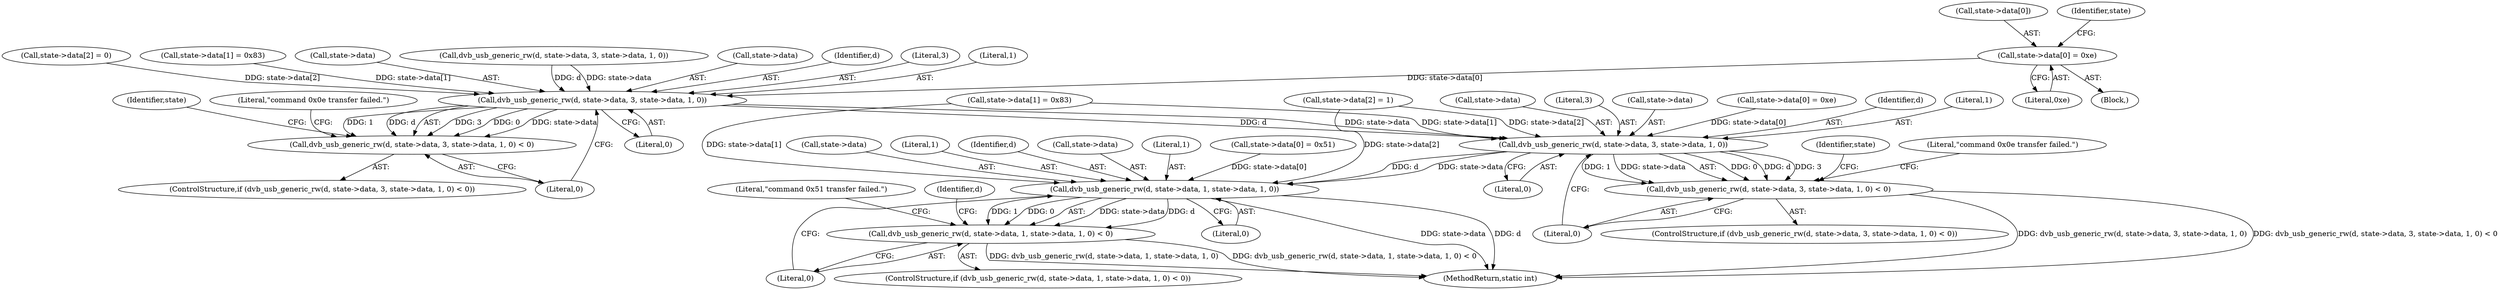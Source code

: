 digraph "0_linux_606142af57dad981b78707234cfbd15f9f7b7125_4@pointer" {
"1000205" [label="(Call,state->data[0] = 0xe)"];
"1000228" [label="(Call,dvb_usb_generic_rw(d, state->data, 3, state->data, 1, 0))"];
"1000227" [label="(Call,dvb_usb_generic_rw(d, state->data, 3, state->data, 1, 0) < 0)"];
"1000265" [label="(Call,dvb_usb_generic_rw(d, state->data, 3, state->data, 1, 0))"];
"1000264" [label="(Call,dvb_usb_generic_rw(d, state->data, 3, state->data, 1, 0) < 0)"];
"1000288" [label="(Call,dvb_usb_generic_rw(d, state->data, 1, state->data, 1, 0))"];
"1000287" [label="(Call,dvb_usb_generic_rw(d, state->data, 1, state->data, 1, 0) < 0)"];
"1000205" [label="(Call,state->data[0] = 0xe)"];
"1000282" [label="(Identifier,state)"];
"1000189" [label="(Call,dvb_usb_generic_rw(d, state->data, 3, state->data, 1, 0))"];
"1000287" [label="(Call,dvb_usb_generic_rw(d, state->data, 1, state->data, 1, 0) < 0)"];
"1000228" [label="(Call,dvb_usb_generic_rw(d, state->data, 3, state->data, 1, 0))"];
"1000227" [label="(Call,dvb_usb_generic_rw(d, state->data, 3, state->data, 1, 0) < 0)"];
"1000274" [label="(Literal,1)"];
"1000234" [label="(Call,state->data)"];
"1000245" [label="(Identifier,state)"];
"1000275" [label="(Literal,0)"];
"1000229" [label="(Identifier,d)"];
"1000256" [label="(Call,state->data[2] = 1)"];
"1000249" [label="(Call,state->data[1] = 0x83)"];
"1000278" [label="(Literal,\"command 0x0e transfer failed.\")"];
"1000294" [label="(Call,state->data)"];
"1000293" [label="(Literal,1)"];
"1000211" [label="(Literal,0xe)"];
"1000271" [label="(Call,state->data)"];
"1000226" [label="(ControlStructure,if (dvb_usb_generic_rw(d, state->data, 3, state->data, 1, 0) < 0))"];
"1000298" [label="(Literal,0)"];
"1000301" [label="(Literal,\"command 0x51 transfer failed.\")"];
"1000206" [label="(Call,state->data[0])"];
"1000233" [label="(Literal,3)"];
"1000237" [label="(Literal,1)"];
"1000270" [label="(Literal,3)"];
"1000241" [label="(Literal,\"command 0x0e transfer failed.\")"];
"1000239" [label="(Literal,0)"];
"1000265" [label="(Call,dvb_usb_generic_rw(d, state->data, 3, state->data, 1, 0))"];
"1000299" [label="(Literal,0)"];
"1000219" [label="(Call,state->data[2] = 0)"];
"1000267" [label="(Call,state->data)"];
"1000276" [label="(Literal,0)"];
"1000288" [label="(Call,dvb_usb_generic_rw(d, state->data, 1, state->data, 1, 0))"];
"1000305" [label="(Identifier,d)"];
"1000242" [label="(Call,state->data[0] = 0xe)"];
"1000289" [label="(Identifier,d)"];
"1000290" [label="(Call,state->data)"];
"1000264" [label="(Call,dvb_usb_generic_rw(d, state->data, 3, state->data, 1, 0) < 0)"];
"1000238" [label="(Literal,0)"];
"1000212" [label="(Call,state->data[1] = 0x83)"];
"1000215" [label="(Identifier,state)"];
"1000606" [label="(MethodReturn,static int)"];
"1000106" [label="(Block,)"];
"1000230" [label="(Call,state->data)"];
"1000286" [label="(ControlStructure,if (dvb_usb_generic_rw(d, state->data, 1, state->data, 1, 0) < 0))"];
"1000266" [label="(Identifier,d)"];
"1000263" [label="(ControlStructure,if (dvb_usb_generic_rw(d, state->data, 3, state->data, 1, 0) < 0))"];
"1000297" [label="(Literal,1)"];
"1000279" [label="(Call,state->data[0] = 0x51)"];
"1000205" -> "1000106"  [label="AST: "];
"1000205" -> "1000211"  [label="CFG: "];
"1000206" -> "1000205"  [label="AST: "];
"1000211" -> "1000205"  [label="AST: "];
"1000215" -> "1000205"  [label="CFG: "];
"1000205" -> "1000228"  [label="DDG: state->data[0]"];
"1000228" -> "1000227"  [label="AST: "];
"1000228" -> "1000238"  [label="CFG: "];
"1000229" -> "1000228"  [label="AST: "];
"1000230" -> "1000228"  [label="AST: "];
"1000233" -> "1000228"  [label="AST: "];
"1000234" -> "1000228"  [label="AST: "];
"1000237" -> "1000228"  [label="AST: "];
"1000238" -> "1000228"  [label="AST: "];
"1000239" -> "1000228"  [label="CFG: "];
"1000228" -> "1000227"  [label="DDG: 3"];
"1000228" -> "1000227"  [label="DDG: 0"];
"1000228" -> "1000227"  [label="DDG: state->data"];
"1000228" -> "1000227"  [label="DDG: 1"];
"1000228" -> "1000227"  [label="DDG: d"];
"1000189" -> "1000228"  [label="DDG: d"];
"1000189" -> "1000228"  [label="DDG: state->data"];
"1000212" -> "1000228"  [label="DDG: state->data[1]"];
"1000219" -> "1000228"  [label="DDG: state->data[2]"];
"1000228" -> "1000265"  [label="DDG: d"];
"1000228" -> "1000265"  [label="DDG: state->data"];
"1000227" -> "1000226"  [label="AST: "];
"1000227" -> "1000239"  [label="CFG: "];
"1000239" -> "1000227"  [label="AST: "];
"1000241" -> "1000227"  [label="CFG: "];
"1000245" -> "1000227"  [label="CFG: "];
"1000265" -> "1000264"  [label="AST: "];
"1000265" -> "1000275"  [label="CFG: "];
"1000266" -> "1000265"  [label="AST: "];
"1000267" -> "1000265"  [label="AST: "];
"1000270" -> "1000265"  [label="AST: "];
"1000271" -> "1000265"  [label="AST: "];
"1000274" -> "1000265"  [label="AST: "];
"1000275" -> "1000265"  [label="AST: "];
"1000276" -> "1000265"  [label="CFG: "];
"1000265" -> "1000264"  [label="DDG: 0"];
"1000265" -> "1000264"  [label="DDG: d"];
"1000265" -> "1000264"  [label="DDG: 3"];
"1000265" -> "1000264"  [label="DDG: 1"];
"1000265" -> "1000264"  [label="DDG: state->data"];
"1000256" -> "1000265"  [label="DDG: state->data[2]"];
"1000249" -> "1000265"  [label="DDG: state->data[1]"];
"1000242" -> "1000265"  [label="DDG: state->data[0]"];
"1000265" -> "1000288"  [label="DDG: d"];
"1000265" -> "1000288"  [label="DDG: state->data"];
"1000264" -> "1000263"  [label="AST: "];
"1000264" -> "1000276"  [label="CFG: "];
"1000276" -> "1000264"  [label="AST: "];
"1000278" -> "1000264"  [label="CFG: "];
"1000282" -> "1000264"  [label="CFG: "];
"1000264" -> "1000606"  [label="DDG: dvb_usb_generic_rw(d, state->data, 3, state->data, 1, 0)"];
"1000264" -> "1000606"  [label="DDG: dvb_usb_generic_rw(d, state->data, 3, state->data, 1, 0) < 0"];
"1000288" -> "1000287"  [label="AST: "];
"1000288" -> "1000298"  [label="CFG: "];
"1000289" -> "1000288"  [label="AST: "];
"1000290" -> "1000288"  [label="AST: "];
"1000293" -> "1000288"  [label="AST: "];
"1000294" -> "1000288"  [label="AST: "];
"1000297" -> "1000288"  [label="AST: "];
"1000298" -> "1000288"  [label="AST: "];
"1000299" -> "1000288"  [label="CFG: "];
"1000288" -> "1000606"  [label="DDG: state->data"];
"1000288" -> "1000606"  [label="DDG: d"];
"1000288" -> "1000287"  [label="DDG: state->data"];
"1000288" -> "1000287"  [label="DDG: d"];
"1000288" -> "1000287"  [label="DDG: 1"];
"1000288" -> "1000287"  [label="DDG: 0"];
"1000279" -> "1000288"  [label="DDG: state->data[0]"];
"1000256" -> "1000288"  [label="DDG: state->data[2]"];
"1000249" -> "1000288"  [label="DDG: state->data[1]"];
"1000287" -> "1000286"  [label="AST: "];
"1000287" -> "1000299"  [label="CFG: "];
"1000299" -> "1000287"  [label="AST: "];
"1000301" -> "1000287"  [label="CFG: "];
"1000305" -> "1000287"  [label="CFG: "];
"1000287" -> "1000606"  [label="DDG: dvb_usb_generic_rw(d, state->data, 1, state->data, 1, 0) < 0"];
"1000287" -> "1000606"  [label="DDG: dvb_usb_generic_rw(d, state->data, 1, state->data, 1, 0)"];
}
